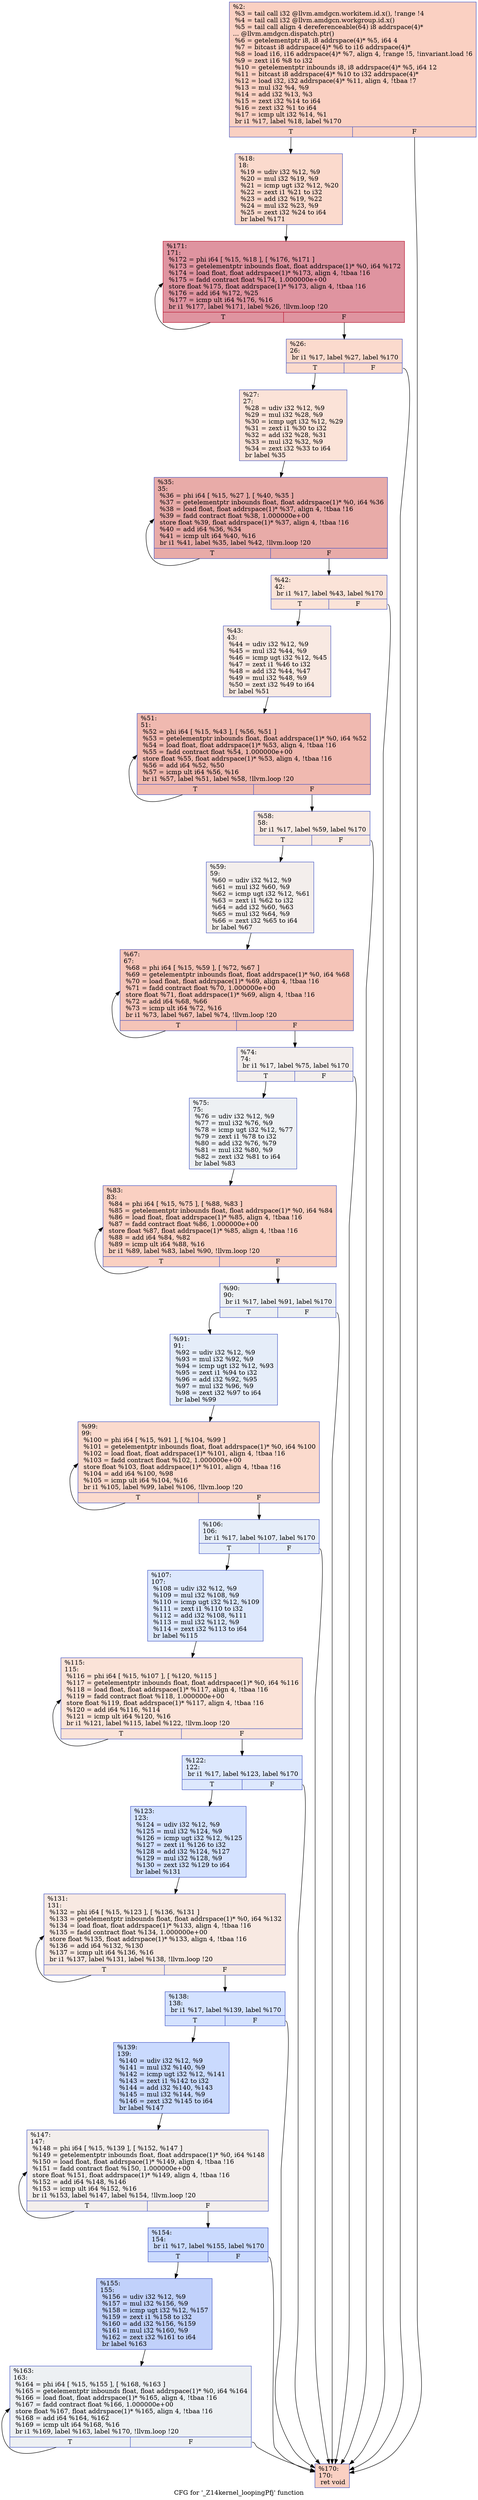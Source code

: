 digraph "CFG for '_Z14kernel_loopingPfj' function" {
	label="CFG for '_Z14kernel_loopingPfj' function";

	Node0x55ff170 [shape=record,color="#3d50c3ff", style=filled, fillcolor="#f3947570",label="{%2:\l  %3 = tail call i32 @llvm.amdgcn.workitem.id.x(), !range !4\l  %4 = tail call i32 @llvm.amdgcn.workgroup.id.x()\l  %5 = tail call align 4 dereferenceable(64) i8 addrspace(4)*\l... @llvm.amdgcn.dispatch.ptr()\l  %6 = getelementptr i8, i8 addrspace(4)* %5, i64 4\l  %7 = bitcast i8 addrspace(4)* %6 to i16 addrspace(4)*\l  %8 = load i16, i16 addrspace(4)* %7, align 4, !range !5, !invariant.load !6\l  %9 = zext i16 %8 to i32\l  %10 = getelementptr inbounds i8, i8 addrspace(4)* %5, i64 12\l  %11 = bitcast i8 addrspace(4)* %10 to i32 addrspace(4)*\l  %12 = load i32, i32 addrspace(4)* %11, align 4, !tbaa !7\l  %13 = mul i32 %4, %9\l  %14 = add i32 %13, %3\l  %15 = zext i32 %14 to i64\l  %16 = zext i32 %1 to i64\l  %17 = icmp ult i32 %14, %1\l  br i1 %17, label %18, label %170\l|{<s0>T|<s1>F}}"];
	Node0x55ff170:s0 -> Node0x56000e0;
	Node0x55ff170:s1 -> Node0x5601550;
	Node0x56000e0 [shape=record,color="#3d50c3ff", style=filled, fillcolor="#f7ac8e70",label="{%18:\l18:                                               \l  %19 = udiv i32 %12, %9\l  %20 = mul i32 %19, %9\l  %21 = icmp ugt i32 %12, %20\l  %22 = zext i1 %21 to i32\l  %23 = add i32 %19, %22\l  %24 = mul i32 %23, %9\l  %25 = zext i32 %24 to i64\l  br label %171\l}"];
	Node0x56000e0 -> Node0x5601a40;
	Node0x5601b00 [shape=record,color="#3d50c3ff", style=filled, fillcolor="#f7ac8e70",label="{%26:\l26:                                               \l  br i1 %17, label %27, label %170\l|{<s0>T|<s1>F}}"];
	Node0x5601b00:s0 -> Node0x5601b90;
	Node0x5601b00:s1 -> Node0x5601550;
	Node0x5601b90 [shape=record,color="#3d50c3ff", style=filled, fillcolor="#f6bfa670",label="{%27:\l27:                                               \l  %28 = udiv i32 %12, %9\l  %29 = mul i32 %28, %9\l  %30 = icmp ugt i32 %12, %29\l  %31 = zext i1 %30 to i32\l  %32 = add i32 %28, %31\l  %33 = mul i32 %32, %9\l  %34 = zext i32 %33 to i64\l  br label %35\l}"];
	Node0x5601b90 -> Node0x5602150;
	Node0x5602150 [shape=record,color="#3d50c3ff", style=filled, fillcolor="#cc403a70",label="{%35:\l35:                                               \l  %36 = phi i64 [ %15, %27 ], [ %40, %35 ]\l  %37 = getelementptr inbounds float, float addrspace(1)* %0, i64 %36\l  %38 = load float, float addrspace(1)* %37, align 4, !tbaa !16\l  %39 = fadd contract float %38, 1.000000e+00\l  store float %39, float addrspace(1)* %37, align 4, !tbaa !16\l  %40 = add i64 %36, %34\l  %41 = icmp ult i64 %40, %16\l  br i1 %41, label %35, label %42, !llvm.loop !20\l|{<s0>T|<s1>F}}"];
	Node0x5602150:s0 -> Node0x5602150;
	Node0x5602150:s1 -> Node0x56037e0;
	Node0x56037e0 [shape=record,color="#3d50c3ff", style=filled, fillcolor="#f6bfa670",label="{%42:\l42:                                               \l  br i1 %17, label %43, label %170\l|{<s0>T|<s1>F}}"];
	Node0x56037e0:s0 -> Node0x5603a20;
	Node0x56037e0:s1 -> Node0x5601550;
	Node0x5603a20 [shape=record,color="#3d50c3ff", style=filled, fillcolor="#efcebd70",label="{%43:\l43:                                               \l  %44 = udiv i32 %12, %9\l  %45 = mul i32 %44, %9\l  %46 = icmp ugt i32 %12, %45\l  %47 = zext i1 %46 to i32\l  %48 = add i32 %44, %47\l  %49 = mul i32 %48, %9\l  %50 = zext i32 %49 to i64\l  br label %51\l}"];
	Node0x5603a20 -> Node0x5603ed0;
	Node0x5603ed0 [shape=record,color="#3d50c3ff", style=filled, fillcolor="#de614d70",label="{%51:\l51:                                               \l  %52 = phi i64 [ %15, %43 ], [ %56, %51 ]\l  %53 = getelementptr inbounds float, float addrspace(1)* %0, i64 %52\l  %54 = load float, float addrspace(1)* %53, align 4, !tbaa !16\l  %55 = fadd contract float %54, 1.000000e+00\l  store float %55, float addrspace(1)* %53, align 4, !tbaa !16\l  %56 = add i64 %52, %50\l  %57 = icmp ult i64 %56, %16\l  br i1 %57, label %51, label %58, !llvm.loop !20\l|{<s0>T|<s1>F}}"];
	Node0x5603ed0:s0 -> Node0x5603ed0;
	Node0x5603ed0:s1 -> Node0x5604390;
	Node0x5604390 [shape=record,color="#3d50c3ff", style=filled, fillcolor="#efcebd70",label="{%58:\l58:                                               \l  br i1 %17, label %59, label %170\l|{<s0>T|<s1>F}}"];
	Node0x5604390:s0 -> Node0x5604aa0;
	Node0x5604390:s1 -> Node0x5601550;
	Node0x5604aa0 [shape=record,color="#3d50c3ff", style=filled, fillcolor="#e3d9d370",label="{%59:\l59:                                               \l  %60 = udiv i32 %12, %9\l  %61 = mul i32 %60, %9\l  %62 = icmp ugt i32 %12, %61\l  %63 = zext i1 %62 to i32\l  %64 = add i32 %60, %63\l  %65 = mul i32 %64, %9\l  %66 = zext i32 %65 to i64\l  br label %67\l}"];
	Node0x5604aa0 -> Node0x5602040;
	Node0x5602040 [shape=record,color="#3d50c3ff", style=filled, fillcolor="#e97a5f70",label="{%67:\l67:                                               \l  %68 = phi i64 [ %15, %59 ], [ %72, %67 ]\l  %69 = getelementptr inbounds float, float addrspace(1)* %0, i64 %68\l  %70 = load float, float addrspace(1)* %69, align 4, !tbaa !16\l  %71 = fadd contract float %70, 1.000000e+00\l  store float %71, float addrspace(1)* %69, align 4, !tbaa !16\l  %72 = add i64 %68, %66\l  %73 = icmp ult i64 %72, %16\l  br i1 %73, label %67, label %74, !llvm.loop !20\l|{<s0>T|<s1>F}}"];
	Node0x5602040:s0 -> Node0x5602040;
	Node0x5602040:s1 -> Node0x5605610;
	Node0x5605610 [shape=record,color="#3d50c3ff", style=filled, fillcolor="#e3d9d370",label="{%74:\l74:                                               \l  br i1 %17, label %75, label %170\l|{<s0>T|<s1>F}}"];
	Node0x5605610:s0 -> Node0x5605710;
	Node0x5605610:s1 -> Node0x5601550;
	Node0x5605710 [shape=record,color="#3d50c3ff", style=filled, fillcolor="#d6dce470",label="{%75:\l75:                                               \l  %76 = udiv i32 %12, %9\l  %77 = mul i32 %76, %9\l  %78 = icmp ugt i32 %12, %77\l  %79 = zext i1 %78 to i32\l  %80 = add i32 %76, %79\l  %81 = mul i32 %80, %9\l  %82 = zext i32 %81 to i64\l  br label %83\l}"];
	Node0x5605710 -> Node0x5605bc0;
	Node0x5605bc0 [shape=record,color="#3d50c3ff", style=filled, fillcolor="#f3947570",label="{%83:\l83:                                               \l  %84 = phi i64 [ %15, %75 ], [ %88, %83 ]\l  %85 = getelementptr inbounds float, float addrspace(1)* %0, i64 %84\l  %86 = load float, float addrspace(1)* %85, align 4, !tbaa !16\l  %87 = fadd contract float %86, 1.000000e+00\l  store float %87, float addrspace(1)* %85, align 4, !tbaa !16\l  %88 = add i64 %84, %82\l  %89 = icmp ult i64 %88, %16\l  br i1 %89, label %83, label %90, !llvm.loop !20\l|{<s0>T|<s1>F}}"];
	Node0x5605bc0:s0 -> Node0x5605bc0;
	Node0x5605bc0:s1 -> Node0x5606080;
	Node0x5606080 [shape=record,color="#3d50c3ff", style=filled, fillcolor="#d6dce470",label="{%90:\l90:                                               \l  br i1 %17, label %91, label %170\l|{<s0>T|<s1>F}}"];
	Node0x5606080:s0 -> Node0x5606180;
	Node0x5606080:s1 -> Node0x5601550;
	Node0x5606180 [shape=record,color="#3d50c3ff", style=filled, fillcolor="#c5d6f270",label="{%91:\l91:                                               \l  %92 = udiv i32 %12, %9\l  %93 = mul i32 %92, %9\l  %94 = icmp ugt i32 %12, %93\l  %95 = zext i1 %94 to i32\l  %96 = add i32 %92, %95\l  %97 = mul i32 %96, %9\l  %98 = zext i32 %97 to i64\l  br label %99\l}"];
	Node0x5606180 -> Node0x5606630;
	Node0x5606630 [shape=record,color="#3d50c3ff", style=filled, fillcolor="#f7ac8e70",label="{%99:\l99:                                               \l  %100 = phi i64 [ %15, %91 ], [ %104, %99 ]\l  %101 = getelementptr inbounds float, float addrspace(1)* %0, i64 %100\l  %102 = load float, float addrspace(1)* %101, align 4, !tbaa !16\l  %103 = fadd contract float %102, 1.000000e+00\l  store float %103, float addrspace(1)* %101, align 4, !tbaa !16\l  %104 = add i64 %100, %98\l  %105 = icmp ult i64 %104, %16\l  br i1 %105, label %99, label %106, !llvm.loop !20\l|{<s0>T|<s1>F}}"];
	Node0x5606630:s0 -> Node0x5606630;
	Node0x5606630:s1 -> Node0x5606af0;
	Node0x5606af0 [shape=record,color="#3d50c3ff", style=filled, fillcolor="#c5d6f270",label="{%106:\l106:                                              \l  br i1 %17, label %107, label %170\l|{<s0>T|<s1>F}}"];
	Node0x5606af0:s0 -> Node0x5606bf0;
	Node0x5606af0:s1 -> Node0x5601550;
	Node0x5606bf0 [shape=record,color="#3d50c3ff", style=filled, fillcolor="#b2ccfb70",label="{%107:\l107:                                              \l  %108 = udiv i32 %12, %9\l  %109 = mul i32 %108, %9\l  %110 = icmp ugt i32 %12, %109\l  %111 = zext i1 %110 to i32\l  %112 = add i32 %108, %111\l  %113 = mul i32 %112, %9\l  %114 = zext i32 %113 to i64\l  br label %115\l}"];
	Node0x5606bf0 -> Node0x56070a0;
	Node0x56070a0 [shape=record,color="#3d50c3ff", style=filled, fillcolor="#f6bfa670",label="{%115:\l115:                                              \l  %116 = phi i64 [ %15, %107 ], [ %120, %115 ]\l  %117 = getelementptr inbounds float, float addrspace(1)* %0, i64 %116\l  %118 = load float, float addrspace(1)* %117, align 4, !tbaa !16\l  %119 = fadd contract float %118, 1.000000e+00\l  store float %119, float addrspace(1)* %117, align 4, !tbaa !16\l  %120 = add i64 %116, %114\l  %121 = icmp ult i64 %120, %16\l  br i1 %121, label %115, label %122, !llvm.loop !20\l|{<s0>T|<s1>F}}"];
	Node0x56070a0:s0 -> Node0x56070a0;
	Node0x56070a0:s1 -> Node0x5607560;
	Node0x5607560 [shape=record,color="#3d50c3ff", style=filled, fillcolor="#b2ccfb70",label="{%122:\l122:                                              \l  br i1 %17, label %123, label %170\l|{<s0>T|<s1>F}}"];
	Node0x5607560:s0 -> Node0x5607660;
	Node0x5607560:s1 -> Node0x5601550;
	Node0x5607660 [shape=record,color="#3d50c3ff", style=filled, fillcolor="#9ebeff70",label="{%123:\l123:                                              \l  %124 = udiv i32 %12, %9\l  %125 = mul i32 %124, %9\l  %126 = icmp ugt i32 %12, %125\l  %127 = zext i1 %126 to i32\l  %128 = add i32 %124, %127\l  %129 = mul i32 %128, %9\l  %130 = zext i32 %129 to i64\l  br label %131\l}"];
	Node0x5607660 -> Node0x5604f50;
	Node0x5604f50 [shape=record,color="#3d50c3ff", style=filled, fillcolor="#efcebd70",label="{%131:\l131:                                              \l  %132 = phi i64 [ %15, %123 ], [ %136, %131 ]\l  %133 = getelementptr inbounds float, float addrspace(1)* %0, i64 %132\l  %134 = load float, float addrspace(1)* %133, align 4, !tbaa !16\l  %135 = fadd contract float %134, 1.000000e+00\l  store float %135, float addrspace(1)* %133, align 4, !tbaa !16\l  %136 = add i64 %132, %130\l  %137 = icmp ult i64 %136, %16\l  br i1 %137, label %131, label %138, !llvm.loop !20\l|{<s0>T|<s1>F}}"];
	Node0x5604f50:s0 -> Node0x5604f50;
	Node0x5604f50:s1 -> Node0x56083d0;
	Node0x56083d0 [shape=record,color="#3d50c3ff", style=filled, fillcolor="#9ebeff70",label="{%138:\l138:                                              \l  br i1 %17, label %139, label %170\l|{<s0>T|<s1>F}}"];
	Node0x56083d0:s0 -> Node0x56084d0;
	Node0x56083d0:s1 -> Node0x5601550;
	Node0x56084d0 [shape=record,color="#3d50c3ff", style=filled, fillcolor="#88abfd70",label="{%139:\l139:                                              \l  %140 = udiv i32 %12, %9\l  %141 = mul i32 %140, %9\l  %142 = icmp ugt i32 %12, %141\l  %143 = zext i1 %142 to i32\l  %144 = add i32 %140, %143\l  %145 = mul i32 %144, %9\l  %146 = zext i32 %145 to i64\l  br label %147\l}"];
	Node0x56084d0 -> Node0x5608980;
	Node0x5608980 [shape=record,color="#3d50c3ff", style=filled, fillcolor="#e3d9d370",label="{%147:\l147:                                              \l  %148 = phi i64 [ %15, %139 ], [ %152, %147 ]\l  %149 = getelementptr inbounds float, float addrspace(1)* %0, i64 %148\l  %150 = load float, float addrspace(1)* %149, align 4, !tbaa !16\l  %151 = fadd contract float %150, 1.000000e+00\l  store float %151, float addrspace(1)* %149, align 4, !tbaa !16\l  %152 = add i64 %148, %146\l  %153 = icmp ult i64 %152, %16\l  br i1 %153, label %147, label %154, !llvm.loop !20\l|{<s0>T|<s1>F}}"];
	Node0x5608980:s0 -> Node0x5608980;
	Node0x5608980:s1 -> Node0x5608e40;
	Node0x5608e40 [shape=record,color="#3d50c3ff", style=filled, fillcolor="#88abfd70",label="{%154:\l154:                                              \l  br i1 %17, label %155, label %170\l|{<s0>T|<s1>F}}"];
	Node0x5608e40:s0 -> Node0x5608f40;
	Node0x5608e40:s1 -> Node0x5601550;
	Node0x5608f40 [shape=record,color="#3d50c3ff", style=filled, fillcolor="#7396f570",label="{%155:\l155:                                              \l  %156 = udiv i32 %12, %9\l  %157 = mul i32 %156, %9\l  %158 = icmp ugt i32 %12, %157\l  %159 = zext i1 %158 to i32\l  %160 = add i32 %156, %159\l  %161 = mul i32 %160, %9\l  %162 = zext i32 %161 to i64\l  br label %163\l}"];
	Node0x5608f40 -> Node0x56093f0;
	Node0x56093f0 [shape=record,color="#3d50c3ff", style=filled, fillcolor="#d6dce470",label="{%163:\l163:                                              \l  %164 = phi i64 [ %15, %155 ], [ %168, %163 ]\l  %165 = getelementptr inbounds float, float addrspace(1)* %0, i64 %164\l  %166 = load float, float addrspace(1)* %165, align 4, !tbaa !16\l  %167 = fadd contract float %166, 1.000000e+00\l  store float %167, float addrspace(1)* %165, align 4, !tbaa !16\l  %168 = add i64 %164, %162\l  %169 = icmp ult i64 %168, %16\l  br i1 %169, label %163, label %170, !llvm.loop !20\l|{<s0>T|<s1>F}}"];
	Node0x56093f0:s0 -> Node0x56093f0;
	Node0x56093f0:s1 -> Node0x5601550;
	Node0x5601550 [shape=record,color="#3d50c3ff", style=filled, fillcolor="#f3947570",label="{%170:\l170:                                              \l  ret void\l}"];
	Node0x5601a40 [shape=record,color="#b70d28ff", style=filled, fillcolor="#b70d2870",label="{%171:\l171:                                              \l  %172 = phi i64 [ %15, %18 ], [ %176, %171 ]\l  %173 = getelementptr inbounds float, float addrspace(1)* %0, i64 %172\l  %174 = load float, float addrspace(1)* %173, align 4, !tbaa !16\l  %175 = fadd contract float %174, 1.000000e+00\l  store float %175, float addrspace(1)* %173, align 4, !tbaa !16\l  %176 = add i64 %172, %25\l  %177 = icmp ult i64 %176, %16\l  br i1 %177, label %171, label %26, !llvm.loop !20\l|{<s0>T|<s1>F}}"];
	Node0x5601a40:s0 -> Node0x5601a40;
	Node0x5601a40:s1 -> Node0x5601b00;
}
